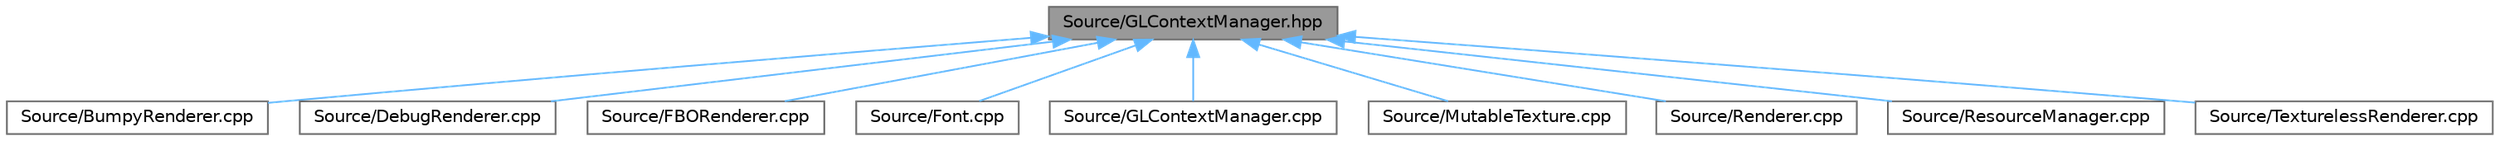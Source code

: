 digraph "Source/GLContextManager.hpp"
{
 // INTERACTIVE_SVG=YES
 // LATEX_PDF_SIZE
  bgcolor="transparent";
  edge [fontname=Helvetica,fontsize=10,labelfontname=Helvetica,labelfontsize=10];
  node [fontname=Helvetica,fontsize=10,shape=box,height=0.2,width=0.4];
  Node1 [label="Source/GLContextManager.hpp",height=0.2,width=0.4,color="gray40", fillcolor="grey60", style="filled", fontcolor="black",tooltip=" "];
  Node1 -> Node2 [dir="back",color="steelblue1",style="solid"];
  Node2 [label="Source/BumpyRenderer.cpp",height=0.2,width=0.4,color="grey40", fillcolor="white", style="filled",URL="$_bumpy_renderer_8cpp.html",tooltip=" "];
  Node1 -> Node3 [dir="back",color="steelblue1",style="solid"];
  Node3 [label="Source/DebugRenderer.cpp",height=0.2,width=0.4,color="grey40", fillcolor="white", style="filled",URL="$_debug_renderer_8cpp.html",tooltip=" "];
  Node1 -> Node4 [dir="back",color="steelblue1",style="solid"];
  Node4 [label="Source/FBORenderer.cpp",height=0.2,width=0.4,color="grey40", fillcolor="white", style="filled",URL="$_f_b_o_renderer_8cpp.html",tooltip=" "];
  Node1 -> Node5 [dir="back",color="steelblue1",style="solid"];
  Node5 [label="Source/Font.cpp",height=0.2,width=0.4,color="grey40", fillcolor="white", style="filled",URL="$_font_8cpp.html",tooltip=" "];
  Node1 -> Node6 [dir="back",color="steelblue1",style="solid"];
  Node6 [label="Source/GLContextManager.cpp",height=0.2,width=0.4,color="grey40", fillcolor="white", style="filled",URL="$_g_l_context_manager_8cpp.html",tooltip=" "];
  Node1 -> Node7 [dir="back",color="steelblue1",style="solid"];
  Node7 [label="Source/MutableTexture.cpp",height=0.2,width=0.4,color="grey40", fillcolor="white", style="filled",URL="$_mutable_texture_8cpp.html",tooltip=" "];
  Node1 -> Node8 [dir="back",color="steelblue1",style="solid"];
  Node8 [label="Source/Renderer.cpp",height=0.2,width=0.4,color="grey40", fillcolor="white", style="filled",URL="$_renderer_8cpp.html",tooltip=" "];
  Node1 -> Node9 [dir="back",color="steelblue1",style="solid"];
  Node9 [label="Source/ResourceManager.cpp",height=0.2,width=0.4,color="grey40", fillcolor="white", style="filled",URL="$_resource_manager_8cpp.html",tooltip=" "];
  Node1 -> Node10 [dir="back",color="steelblue1",style="solid"];
  Node10 [label="Source/TexturelessRenderer.cpp",height=0.2,width=0.4,color="grey40", fillcolor="white", style="filled",URL="$_textureless_renderer_8cpp.html",tooltip=" "];
}
